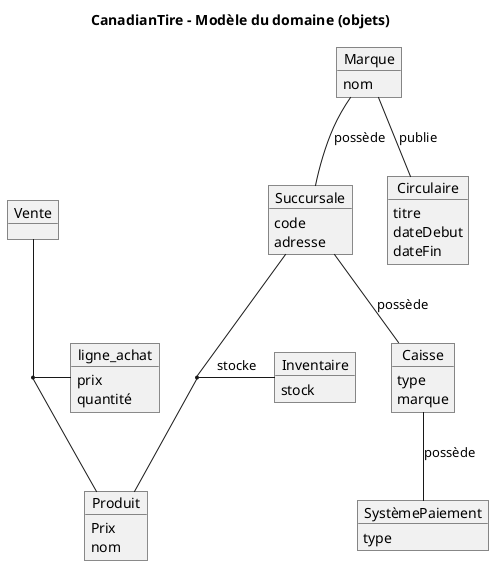 @startuml CanadianTire
title CanadianTire – Modèle du domaine (objets)

object Marque {
  nom 
}

object Succursale {
  code
  adresse
}

object Produit {
  Prix
  nom
}

object Inventaire {
  stock
}

object Circulaire {
  titre
  dateDebut
  dateFin
}

object Caisse{
    type
    marque
}

object SystèmePaiement{
    type
}

object Vente 
object ligne_achat{
    prix
    quantité
}


/'Succursale -- Caisse : possède
Employes -- Caisse : opère


Magasin -- Succursale : possede
Magasin -- Circulaire : publie

(Succursale, Produit) -- Inventaire : stocke
Circulaire -- Produit : annonce'/

Marque -- Succursale : possède
(Succursale, Produit) -- Inventaire : stocke
Marque -- Circulaire : publie
Succursale -- Caisse : possède
Caisse -- SystèmePaiement : possède

(Vente, Produit) -- ligne_achat

@enduml